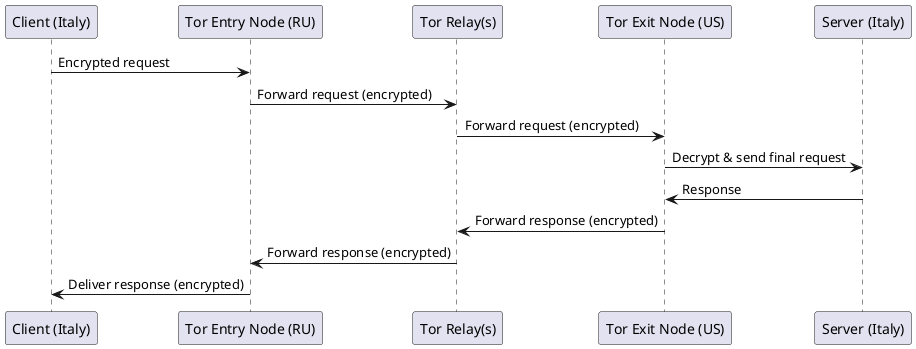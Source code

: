 @startuml
participant "Client (Italy)" as Client
participant "Tor Entry Node (RU)" as Entry
participant "Tor Relay(s)" as Relay
participant "Tor Exit Node (US)" as Exit
participant "Server (Italy)" as Server

Client -> Entry: Encrypted request
Entry -> Relay: Forward request (encrypted)
Relay -> Exit: Forward request (encrypted)
Exit -> Server: Decrypt & send final request

Server -> Exit: Response
Exit -> Relay: Forward response (encrypted)
Relay -> Entry: Forward response (encrypted)
Entry -> Client: Deliver response (encrypted)
@enduml
